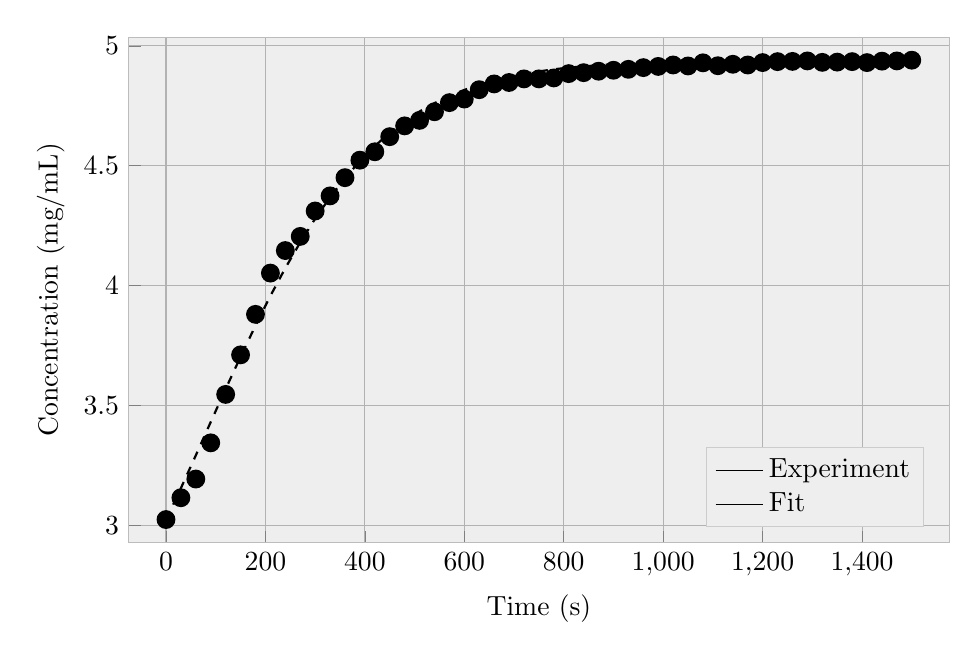 % This file was created by matplotlib2tikz v0.6.15.
\begin{tikzpicture}

\begin{axis}[
xlabel={Time (s)},
ylabel={Concentration (mg/mL)},
xmin=-75, xmax=1575,
ymin=2.928, ymax=5.036,
width=12cm,
height=8cm,
tick pos=left,
xmajorgrids,
x grid style={white!69.804!black},
ymajorgrids,
y grid style={white!69.804!black},
axis line style={white!73.725!black},
axis background/.style={fill=white!93.333!black},
legend entries={{Experiment},{Fit}},
legend style={at={(0.97,0.03)}, anchor=south east, draw=white!80.0!black, fill=white!93.333!black},
legend cell align={left}
]
\addlegendimage{no markers, black}
\addlegendimage{no markers, black}
\addplot [thick, black, mark=*, mark size=3, mark options={solid,fill=none}, only marks]
table {%
0 3.024
30 3.115
60 3.193
90 3.344
120 3.546
150 3.711
180 3.88
210 4.052
240 4.146
270 4.205
300 4.311
330 4.374
360 4.45
390 4.523
420 4.558
450 4.621
480 4.666
510 4.689
540 4.725
570 4.763
600 4.778
630 4.817
660 4.841
690 4.847
720 4.862
750 4.862
780 4.866
810 4.884
840 4.888
870 4.894
900 4.898
930 4.902
960 4.909
990 4.914
1020 4.92
1050 4.916
1080 4.929
1110 4.917
1140 4.923
1170 4.92
1200 4.93
1230 4.934
1260 4.935
1290 4.937
1320 4.931
1350 4.932
1380 4.934
1410 4.93
1440 4.936
1470 4.937
1500 4.94
};
\addplot [thick, black, dashed]
table {%
0 3.024
30 3.155
60 3.292
90 3.431
120 3.569
150 3.703
180 3.833
210 3.957
240 4.073
270 4.18
300 4.279
330 4.368
360 4.448
390 4.519
420 4.582
450 4.637
480 4.685
510 4.726
540 4.761
570 4.791
600 4.816
630 4.837
660 4.855
690 4.87
720 4.883
750 4.893
780 4.902
810 4.909
840 4.914
870 4.919
900 4.923
930 4.926
960 4.929
990 4.931
1020 4.933
1050 4.934
1080 4.935
1110 4.936
1140 4.937
1170 4.937
1200 4.938
1230 4.938
1260 4.939
1290 4.939
1320 4.939
1350 4.939
1380 4.939
1410 4.94
1440 4.94
1470 4.94
1500 4.94
};
\end{axis}

\end{tikzpicture}